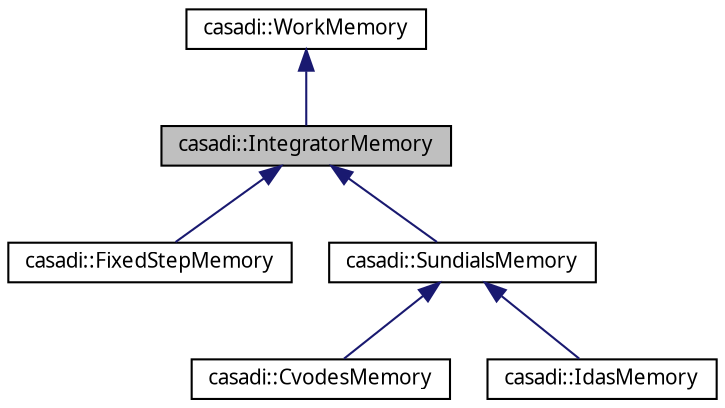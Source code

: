 digraph "casadi::IntegratorMemory"
{
  edge [fontname="FreeSans.ttf",fontsize="10",labelfontname="FreeSans.ttf",labelfontsize="10"];
  node [fontname="FreeSans.ttf",fontsize="10",shape=record];
  Node1 [label="casadi::IntegratorMemory",height=0.2,width=0.4,color="black", fillcolor="grey75", style="filled", fontcolor="black"];
  Node2 -> Node1 [dir="back",color="midnightblue",fontsize="10",style="solid",fontname="FreeSans.ttf"];
  Node2 [label="casadi::WorkMemory",height=0.2,width=0.4,color="black", fillcolor="white", style="filled",URL="$da/dbe/structcasadi_1_1WorkMemory.html",tooltip="Function memory with temporary work vectors. "];
  Node1 -> Node3 [dir="back",color="midnightblue",fontsize="10",style="solid",fontname="FreeSans.ttf"];
  Node3 [label="casadi::FixedStepMemory",height=0.2,width=0.4,color="black", fillcolor="white", style="filled",URL="$d1/d61/structcasadi_1_1FixedStepMemory.html"];
  Node1 -> Node4 [dir="back",color="midnightblue",fontsize="10",style="solid",fontname="FreeSans.ttf"];
  Node4 [label="casadi::SundialsMemory",height=0.2,width=0.4,color="black", fillcolor="white", style="filled",URL="$d7/dc4/structcasadi_1_1SundialsMemory.html"];
  Node4 -> Node5 [dir="back",color="midnightblue",fontsize="10",style="solid",fontname="FreeSans.ttf"];
  Node5 [label="casadi::CvodesMemory",height=0.2,width=0.4,color="black", fillcolor="white", style="filled",URL="$d9/d82/structcasadi_1_1CvodesMemory.html"];
  Node4 -> Node6 [dir="back",color="midnightblue",fontsize="10",style="solid",fontname="FreeSans.ttf"];
  Node6 [label="casadi::IdasMemory",height=0.2,width=0.4,color="black", fillcolor="white", style="filled",URL="$dd/db9/structcasadi_1_1IdasMemory.html"];
}
